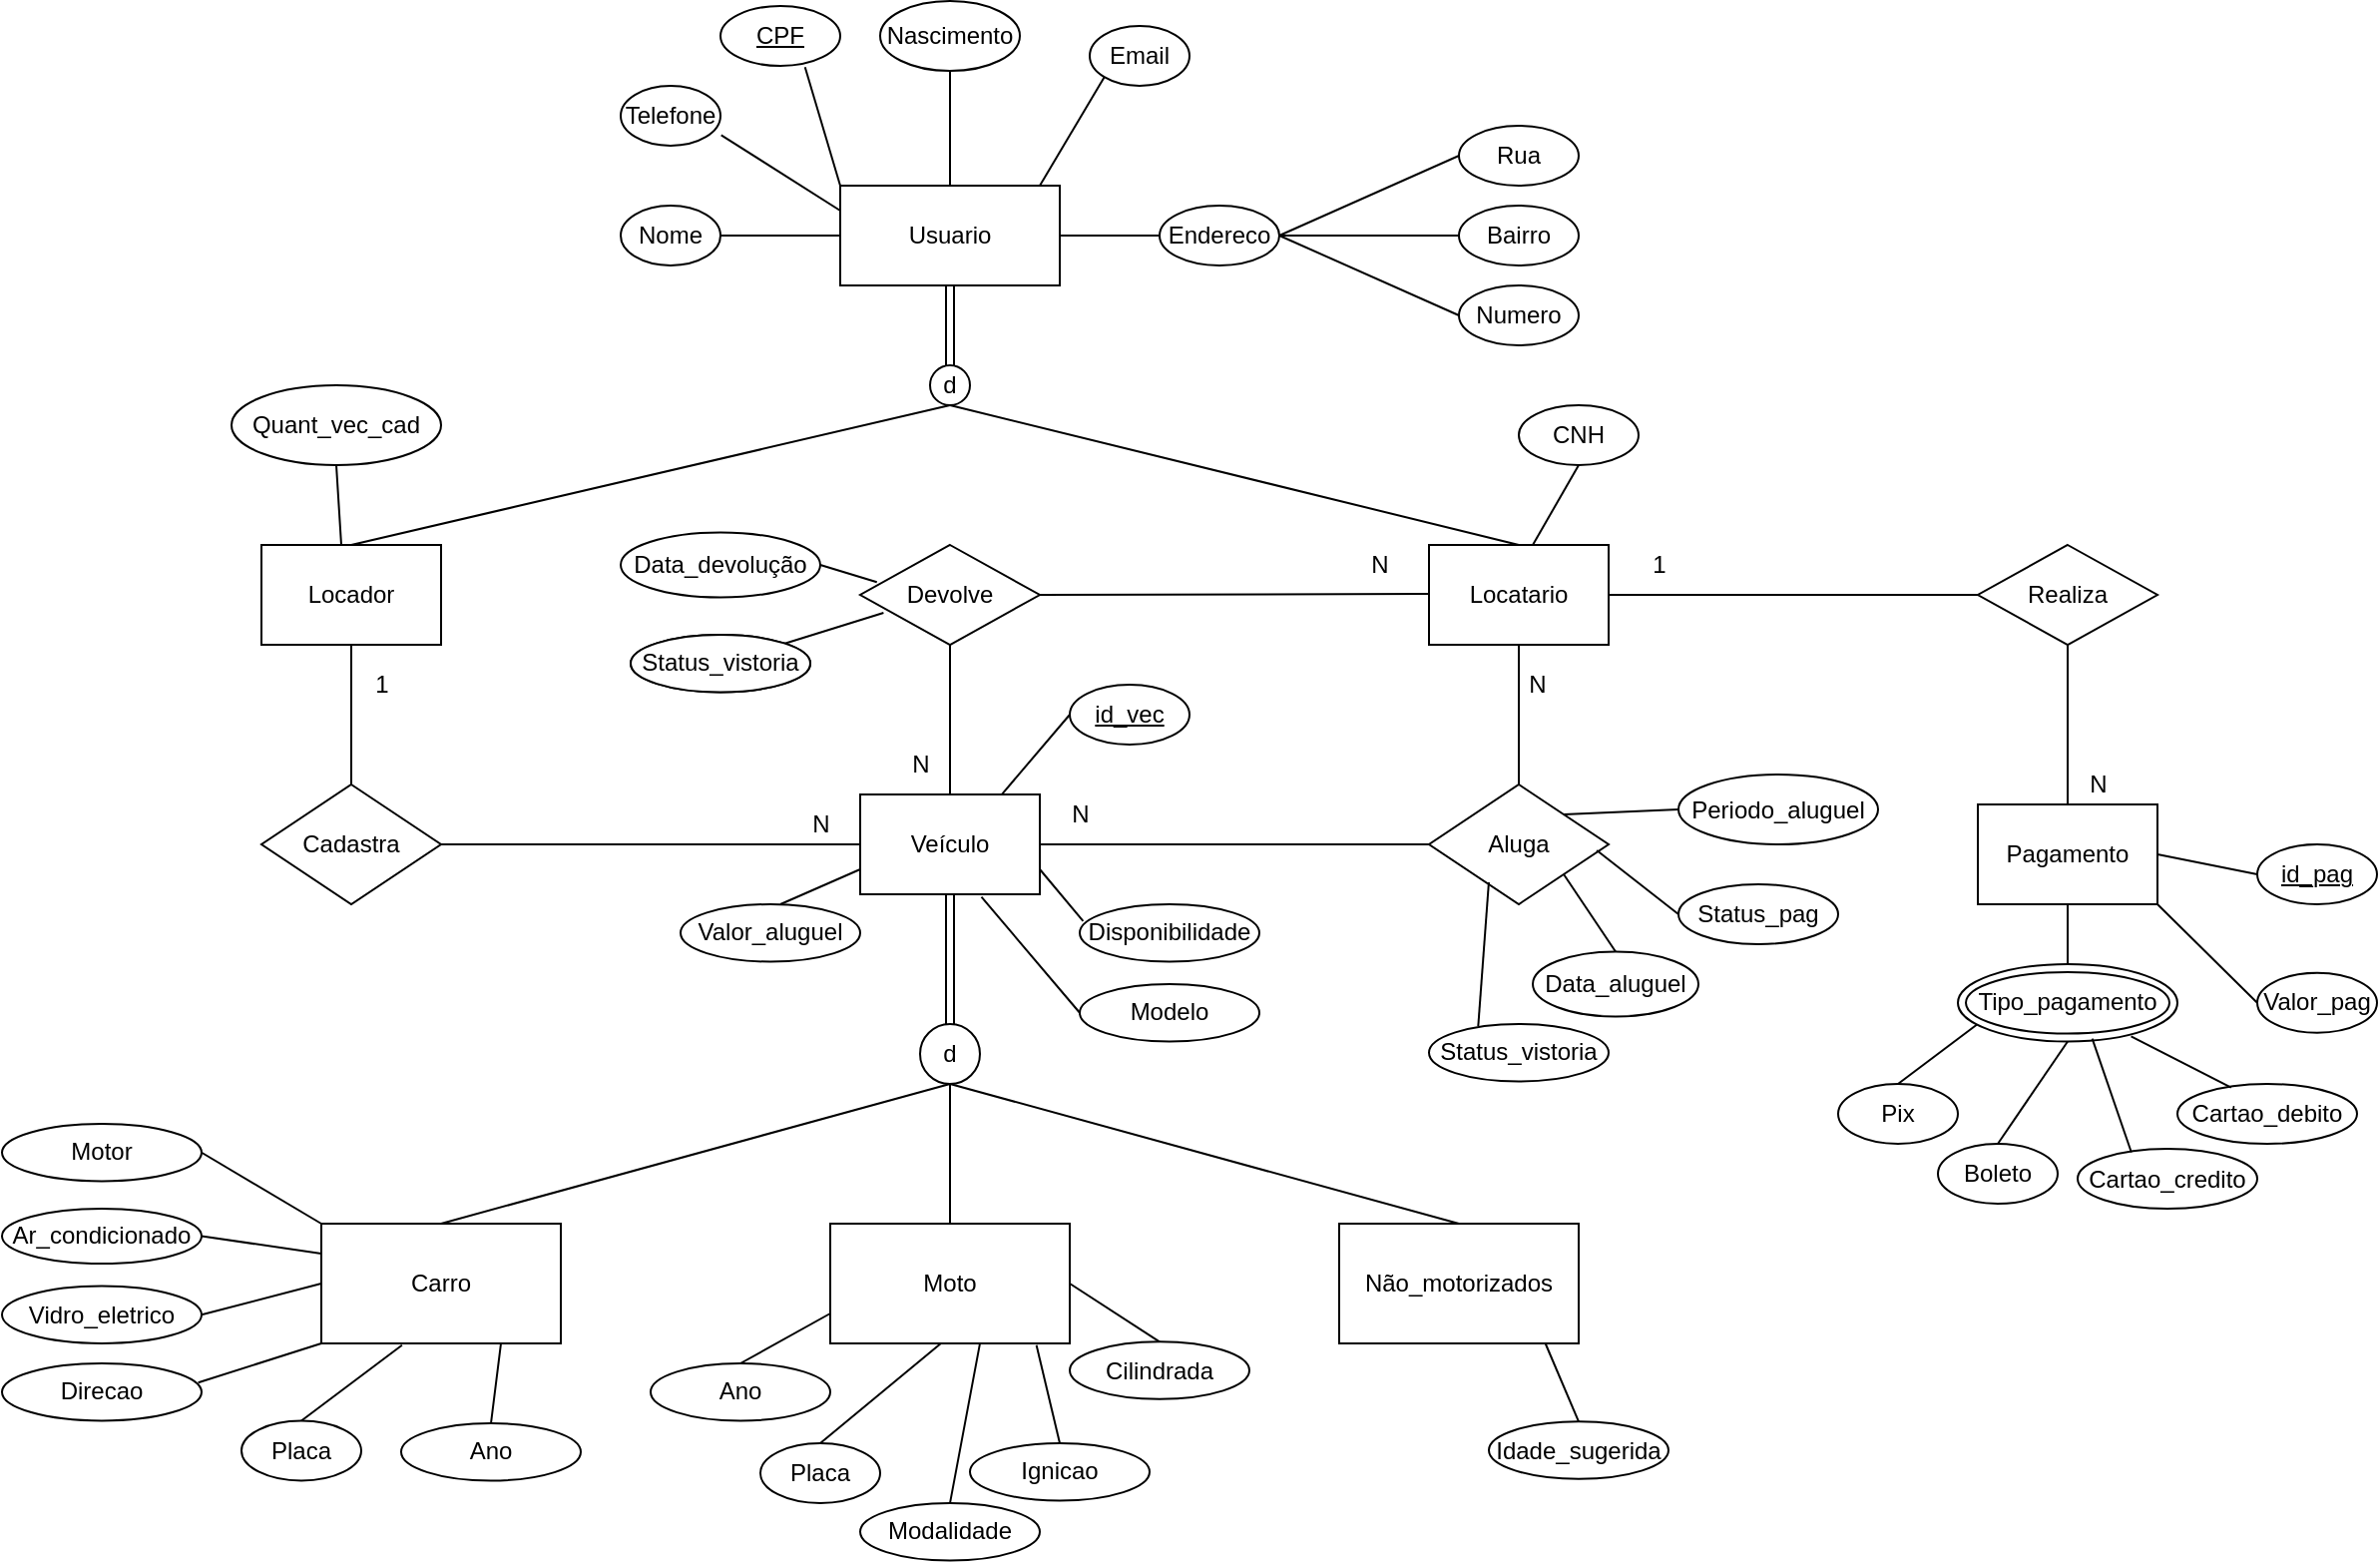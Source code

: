 <mxfile version="18.1.1" type="github">
  <diagram id="YODZdSHpGWmJinE2-0QO" name="Page-1">
    <mxGraphModel dx="1769" dy="1783" grid="1" gridSize="10" guides="1" tooltips="1" connect="1" arrows="1" fold="1" page="1" pageScale="1" pageWidth="827" pageHeight="1169" math="0" shadow="0">
      <root>
        <mxCell id="0" />
        <mxCell id="1" parent="0" />
        <mxCell id="VCrqgzYEbr3KQQ-ShSqz-1" value="Locatario" style="rounded=0;whiteSpace=wrap;html=1;" parent="1" vertex="1">
          <mxGeometry x="625" y="230" width="90" height="50" as="geometry" />
        </mxCell>
        <mxCell id="VCrqgzYEbr3KQQ-ShSqz-6" value="Locador" style="rounded=0;whiteSpace=wrap;html=1;" parent="1" vertex="1">
          <mxGeometry x="40" y="230" width="90" height="50" as="geometry" />
        </mxCell>
        <mxCell id="VCrqgzYEbr3KQQ-ShSqz-7" value="Veículo" style="rounded=0;whiteSpace=wrap;html=1;" parent="1" vertex="1">
          <mxGeometry x="340" y="355" width="90" height="50" as="geometry" />
        </mxCell>
        <mxCell id="VCrqgzYEbr3KQQ-ShSqz-18" value="Aluga" style="rhombus;whiteSpace=wrap;html=1;" parent="1" vertex="1">
          <mxGeometry x="625" y="350" width="90" height="60" as="geometry" />
        </mxCell>
        <mxCell id="VCrqgzYEbr3KQQ-ShSqz-19" value="Cadastra" style="rhombus;whiteSpace=wrap;html=1;" parent="1" vertex="1">
          <mxGeometry x="40" y="350" width="90" height="60" as="geometry" />
        </mxCell>
        <mxCell id="VCrqgzYEbr3KQQ-ShSqz-21" value="Carro" style="rounded=0;whiteSpace=wrap;html=1;" parent="1" vertex="1">
          <mxGeometry x="70" y="570" width="120" height="60" as="geometry" />
        </mxCell>
        <mxCell id="VCrqgzYEbr3KQQ-ShSqz-22" value="Moto" style="rounded=0;whiteSpace=wrap;html=1;" parent="1" vertex="1">
          <mxGeometry x="325" y="570" width="120" height="60" as="geometry" />
        </mxCell>
        <mxCell id="VCrqgzYEbr3KQQ-ShSqz-23" value="Não_motorizados" style="rounded=0;whiteSpace=wrap;html=1;" parent="1" vertex="1">
          <mxGeometry x="580" y="570" width="120" height="60" as="geometry" />
        </mxCell>
        <mxCell id="VCrqgzYEbr3KQQ-ShSqz-25" value="d" style="ellipse;whiteSpace=wrap;html=1;aspect=fixed;" parent="1" vertex="1">
          <mxGeometry x="370" y="470" width="30" height="30" as="geometry" />
        </mxCell>
        <mxCell id="VCrqgzYEbr3KQQ-ShSqz-28" value="Usuario" style="whiteSpace=wrap;html=1;" parent="1" vertex="1">
          <mxGeometry x="330" y="50" width="110" height="50" as="geometry" />
        </mxCell>
        <mxCell id="VCrqgzYEbr3KQQ-ShSqz-29" value="d" style="ellipse;whiteSpace=wrap;html=1;aspect=fixed;" parent="1" vertex="1">
          <mxGeometry x="375" y="140" width="20" height="20" as="geometry" />
        </mxCell>
        <mxCell id="VCrqgzYEbr3KQQ-ShSqz-32" value="" style="endArrow=none;html=1;rounded=0;exitX=0.5;exitY=1;exitDx=0;exitDy=0;entryX=0.5;entryY=0;entryDx=0;entryDy=0;shape=link;" parent="1" source="VCrqgzYEbr3KQQ-ShSqz-28" target="VCrqgzYEbr3KQQ-ShSqz-29" edge="1">
          <mxGeometry width="50" height="50" relative="1" as="geometry">
            <mxPoint x="580" y="180" as="sourcePoint" />
            <mxPoint x="385" y="110" as="targetPoint" />
          </mxGeometry>
        </mxCell>
        <mxCell id="VCrqgzYEbr3KQQ-ShSqz-33" value="" style="endArrow=none;html=1;rounded=0;entryX=0.5;entryY=0;entryDx=0;entryDy=0;exitX=0.5;exitY=1;exitDx=0;exitDy=0;" parent="1" source="VCrqgzYEbr3KQQ-ShSqz-29" target="VCrqgzYEbr3KQQ-ShSqz-1" edge="1">
          <mxGeometry width="50" height="50" relative="1" as="geometry">
            <mxPoint x="350" y="190" as="sourcePoint" />
            <mxPoint x="355" y="170" as="targetPoint" />
          </mxGeometry>
        </mxCell>
        <mxCell id="VCrqgzYEbr3KQQ-ShSqz-34" value="" style="endArrow=none;html=1;rounded=0;exitX=0.5;exitY=0;exitDx=0;exitDy=0;entryX=0.5;entryY=1;entryDx=0;entryDy=0;" parent="1" source="VCrqgzYEbr3KQQ-ShSqz-6" target="VCrqgzYEbr3KQQ-ShSqz-29" edge="1">
          <mxGeometry width="50" height="50" relative="1" as="geometry">
            <mxPoint x="218.75" y="140" as="sourcePoint" />
            <mxPoint x="218.75" y="180" as="targetPoint" />
          </mxGeometry>
        </mxCell>
        <mxCell id="VCrqgzYEbr3KQQ-ShSqz-35" value="" style="endArrow=none;html=1;rounded=0;exitX=0.5;exitY=1;exitDx=0;exitDy=0;entryX=0.5;entryY=0;entryDx=0;entryDy=0;" parent="1" source="VCrqgzYEbr3KQQ-ShSqz-6" target="VCrqgzYEbr3KQQ-ShSqz-19" edge="1">
          <mxGeometry width="50" height="50" relative="1" as="geometry">
            <mxPoint x="95" y="240" as="sourcePoint" />
            <mxPoint x="225" y="190" as="targetPoint" />
          </mxGeometry>
        </mxCell>
        <mxCell id="VCrqgzYEbr3KQQ-ShSqz-36" value="" style="endArrow=none;html=1;rounded=0;entryX=0.5;entryY=0;entryDx=0;entryDy=0;exitX=0.5;exitY=1;exitDx=0;exitDy=0;" parent="1" source="VCrqgzYEbr3KQQ-ShSqz-1" target="VCrqgzYEbr3KQQ-ShSqz-18" edge="1">
          <mxGeometry width="50" height="50" relative="1" as="geometry">
            <mxPoint x="194" y="190" as="sourcePoint" />
            <mxPoint x="344" y="240" as="targetPoint" />
          </mxGeometry>
        </mxCell>
        <mxCell id="VCrqgzYEbr3KQQ-ShSqz-38" value="" style="endArrow=none;html=1;rounded=0;exitX=1;exitY=0.5;exitDx=0;exitDy=0;entryX=0;entryY=0.5;entryDx=0;entryDy=0;" parent="1" source="VCrqgzYEbr3KQQ-ShSqz-19" target="VCrqgzYEbr3KQQ-ShSqz-7" edge="1">
          <mxGeometry width="50" height="50" relative="1" as="geometry">
            <mxPoint x="95" y="290" as="sourcePoint" />
            <mxPoint x="200" y="380" as="targetPoint" />
          </mxGeometry>
        </mxCell>
        <mxCell id="VCrqgzYEbr3KQQ-ShSqz-39" value="" style="endArrow=none;html=1;rounded=0;exitX=1;exitY=0.5;exitDx=0;exitDy=0;entryX=0;entryY=0.5;entryDx=0;entryDy=0;" parent="1" source="VCrqgzYEbr3KQQ-ShSqz-7" target="VCrqgzYEbr3KQQ-ShSqz-18" edge="1">
          <mxGeometry width="50" height="50" relative="1" as="geometry">
            <mxPoint x="140" y="390" as="sourcePoint" />
            <mxPoint x="223.75" y="390" as="targetPoint" />
          </mxGeometry>
        </mxCell>
        <mxCell id="VCrqgzYEbr3KQQ-ShSqz-40" value="" style="endArrow=none;html=1;rounded=0;entryX=0.5;entryY=1;entryDx=0;entryDy=0;exitX=0.5;exitY=0;exitDx=0;exitDy=0;shape=link;" parent="1" source="VCrqgzYEbr3KQQ-ShSqz-25" target="VCrqgzYEbr3KQQ-ShSqz-7" edge="1">
          <mxGeometry width="50" height="50" relative="1" as="geometry">
            <mxPoint x="546.25" y="470" as="sourcePoint" />
            <mxPoint x="596.25" y="420" as="targetPoint" />
          </mxGeometry>
        </mxCell>
        <mxCell id="VCrqgzYEbr3KQQ-ShSqz-41" value="" style="endArrow=none;html=1;rounded=0;entryX=0.5;entryY=1;entryDx=0;entryDy=0;exitX=0.5;exitY=0;exitDx=0;exitDy=0;" parent="1" source="VCrqgzYEbr3KQQ-ShSqz-23" target="VCrqgzYEbr3KQQ-ShSqz-25" edge="1">
          <mxGeometry width="50" height="50" relative="1" as="geometry">
            <mxPoint x="628.25" y="565" as="sourcePoint" />
            <mxPoint x="628.25" y="500" as="targetPoint" />
          </mxGeometry>
        </mxCell>
        <mxCell id="VCrqgzYEbr3KQQ-ShSqz-42" value="" style="endArrow=none;html=1;rounded=0;exitX=0.5;exitY=0;exitDx=0;exitDy=0;entryX=0.5;entryY=1;entryDx=0;entryDy=0;" parent="1" source="VCrqgzYEbr3KQQ-ShSqz-22" target="VCrqgzYEbr3KQQ-ShSqz-25" edge="1">
          <mxGeometry width="50" height="50" relative="1" as="geometry">
            <mxPoint x="385" y="560" as="sourcePoint" />
            <mxPoint x="385.25" y="510" as="targetPoint" />
          </mxGeometry>
        </mxCell>
        <mxCell id="VCrqgzYEbr3KQQ-ShSqz-43" value="" style="endArrow=none;html=1;rounded=0;entryX=0.5;entryY=1;entryDx=0;entryDy=0;exitX=0.5;exitY=0;exitDx=0;exitDy=0;" parent="1" source="VCrqgzYEbr3KQQ-ShSqz-21" target="VCrqgzYEbr3KQQ-ShSqz-25" edge="1">
          <mxGeometry width="50" height="50" relative="1" as="geometry">
            <mxPoint x="190" y="535" as="sourcePoint" />
            <mxPoint x="190" y="470" as="targetPoint" />
          </mxGeometry>
        </mxCell>
        <mxCell id="VCrqgzYEbr3KQQ-ShSqz-45" value="" style="endArrow=none;html=1;rounded=0;entryX=0;entryY=0.5;entryDx=0;entryDy=0;exitX=1;exitY=0.5;exitDx=0;exitDy=0;" parent="1" source="VCrqgzYEbr3KQQ-ShSqz-47" edge="1">
          <mxGeometry width="50" height="50" relative="1" as="geometry">
            <mxPoint x="460" y="255" as="sourcePoint" />
            <mxPoint x="625" y="254.5" as="targetPoint" />
          </mxGeometry>
        </mxCell>
        <mxCell id="VCrqgzYEbr3KQQ-ShSqz-47" value="Devolve" style="rhombus;whiteSpace=wrap;html=1;" parent="1" vertex="1">
          <mxGeometry x="340" y="230" width="90" height="50" as="geometry" />
        </mxCell>
        <mxCell id="VCrqgzYEbr3KQQ-ShSqz-48" value="" style="endArrow=none;html=1;rounded=0;entryX=0.5;entryY=0;entryDx=0;entryDy=0;exitX=0.5;exitY=1;exitDx=0;exitDy=0;" parent="1" source="VCrqgzYEbr3KQQ-ShSqz-47" target="VCrqgzYEbr3KQQ-ShSqz-7" edge="1">
          <mxGeometry width="50" height="50" relative="1" as="geometry">
            <mxPoint x="440" y="265" as="sourcePoint" />
            <mxPoint x="635" y="264.5" as="targetPoint" />
          </mxGeometry>
        </mxCell>
        <mxCell id="VCrqgzYEbr3KQQ-ShSqz-50" value="Realiza" style="rhombus;whiteSpace=wrap;html=1;" parent="1" vertex="1">
          <mxGeometry x="900" y="230" width="90" height="50" as="geometry" />
        </mxCell>
        <mxCell id="VCrqgzYEbr3KQQ-ShSqz-51" value="Pagamento" style="rounded=0;whiteSpace=wrap;html=1;" parent="1" vertex="1">
          <mxGeometry x="900" y="360" width="90" height="50" as="geometry" />
        </mxCell>
        <mxCell id="VCrqgzYEbr3KQQ-ShSqz-52" value="" style="endArrow=none;html=1;rounded=0;entryX=0;entryY=0.5;entryDx=0;entryDy=0;exitX=1;exitY=0.5;exitDx=0;exitDy=0;" parent="1" source="VCrqgzYEbr3KQQ-ShSqz-1" target="VCrqgzYEbr3KQQ-ShSqz-50" edge="1">
          <mxGeometry width="50" height="50" relative="1" as="geometry">
            <mxPoint x="440" y="265" as="sourcePoint" />
            <mxPoint x="635" y="264.5" as="targetPoint" />
          </mxGeometry>
        </mxCell>
        <mxCell id="VCrqgzYEbr3KQQ-ShSqz-53" value="" style="endArrow=none;html=1;rounded=0;entryX=0.5;entryY=1;entryDx=0;entryDy=0;exitX=0.5;exitY=0;exitDx=0;exitDy=0;" parent="1" source="VCrqgzYEbr3KQQ-ShSqz-51" target="VCrqgzYEbr3KQQ-ShSqz-50" edge="1">
          <mxGeometry width="50" height="50" relative="1" as="geometry">
            <mxPoint x="725" y="265" as="sourcePoint" />
            <mxPoint x="910" y="265" as="targetPoint" />
          </mxGeometry>
        </mxCell>
        <mxCell id="VCrqgzYEbr3KQQ-ShSqz-54" value="N" style="text;html=1;align=center;verticalAlign=middle;resizable=0;points=[];autosize=1;strokeColor=none;fillColor=none;" parent="1" vertex="1">
          <mxGeometry x="310" y="360" width="20" height="20" as="geometry" />
        </mxCell>
        <mxCell id="VCrqgzYEbr3KQQ-ShSqz-55" value="1" style="text;html=1;align=center;verticalAlign=middle;resizable=0;points=[];autosize=1;strokeColor=none;fillColor=none;" parent="1" vertex="1">
          <mxGeometry x="90" y="290" width="20" height="20" as="geometry" />
        </mxCell>
        <mxCell id="VCrqgzYEbr3KQQ-ShSqz-56" value="N" style="text;html=1;align=center;verticalAlign=middle;resizable=0;points=[];autosize=1;strokeColor=none;fillColor=none;" parent="1" vertex="1">
          <mxGeometry x="440" y="355" width="20" height="20" as="geometry" />
        </mxCell>
        <mxCell id="VCrqgzYEbr3KQQ-ShSqz-57" value="N" style="text;html=1;align=center;verticalAlign=middle;resizable=0;points=[];autosize=1;strokeColor=none;fillColor=none;" parent="1" vertex="1">
          <mxGeometry x="668.75" y="290" width="20" height="20" as="geometry" />
        </mxCell>
        <mxCell id="VCrqgzYEbr3KQQ-ShSqz-58" value="N" style="text;html=1;align=center;verticalAlign=middle;resizable=0;points=[];autosize=1;strokeColor=none;fillColor=none;" parent="1" vertex="1">
          <mxGeometry x="590" y="230" width="20" height="20" as="geometry" />
        </mxCell>
        <mxCell id="VCrqgzYEbr3KQQ-ShSqz-59" value="N" style="text;html=1;align=center;verticalAlign=middle;resizable=0;points=[];autosize=1;strokeColor=none;fillColor=none;" parent="1" vertex="1">
          <mxGeometry x="360" y="330" width="20" height="20" as="geometry" />
        </mxCell>
        <mxCell id="VCrqgzYEbr3KQQ-ShSqz-61" value="N" style="text;html=1;align=center;verticalAlign=middle;resizable=0;points=[];autosize=1;strokeColor=none;fillColor=none;" parent="1" vertex="1">
          <mxGeometry x="950" y="340" width="20" height="20" as="geometry" />
        </mxCell>
        <mxCell id="VCrqgzYEbr3KQQ-ShSqz-62" value="1" style="text;html=1;align=center;verticalAlign=middle;resizable=0;points=[];autosize=1;strokeColor=none;fillColor=none;" parent="1" vertex="1">
          <mxGeometry x="730" y="230" width="20" height="20" as="geometry" />
        </mxCell>
        <mxCell id="VCrqgzYEbr3KQQ-ShSqz-63" value="Nome" style="ellipse;whiteSpace=wrap;html=1;" parent="1" vertex="1">
          <mxGeometry x="220" y="60" width="50" height="30" as="geometry" />
        </mxCell>
        <mxCell id="VCrqgzYEbr3KQQ-ShSqz-64" value="Numero" style="ellipse;whiteSpace=wrap;html=1;" parent="1" vertex="1">
          <mxGeometry x="640" y="100" width="60" height="30" as="geometry" />
        </mxCell>
        <mxCell id="VCrqgzYEbr3KQQ-ShSqz-65" value="Rua" style="ellipse;whiteSpace=wrap;html=1;" parent="1" vertex="1">
          <mxGeometry x="640" y="20" width="60" height="30" as="geometry" />
        </mxCell>
        <mxCell id="VCrqgzYEbr3KQQ-ShSqz-67" value="Bairro" style="ellipse;whiteSpace=wrap;html=1;" parent="1" vertex="1">
          <mxGeometry x="640" y="60" width="60" height="30" as="geometry" />
        </mxCell>
        <mxCell id="VCrqgzYEbr3KQQ-ShSqz-68" value="" style="endArrow=none;html=1;rounded=0;exitX=1;exitY=0.5;exitDx=0;exitDy=0;entryX=0;entryY=0.5;entryDx=0;entryDy=0;" parent="1" source="VCrqgzYEbr3KQQ-ShSqz-63" target="VCrqgzYEbr3KQQ-ShSqz-28" edge="1">
          <mxGeometry width="50" height="50" relative="1" as="geometry">
            <mxPoint x="300" y="80" as="sourcePoint" />
            <mxPoint x="350" y="30" as="targetPoint" />
          </mxGeometry>
        </mxCell>
        <mxCell id="VCrqgzYEbr3KQQ-ShSqz-70" value="" style="endArrow=none;html=1;rounded=0;exitX=0;exitY=0.5;exitDx=0;exitDy=0;entryX=1;entryY=0.5;entryDx=0;entryDy=0;" parent="1" source="VCrqgzYEbr3KQQ-ShSqz-71" target="VCrqgzYEbr3KQQ-ShSqz-28" edge="1">
          <mxGeometry width="50" height="50" relative="1" as="geometry">
            <mxPoint x="470" y="75" as="sourcePoint" />
            <mxPoint x="440" y="80" as="targetPoint" />
          </mxGeometry>
        </mxCell>
        <mxCell id="VCrqgzYEbr3KQQ-ShSqz-71" value="Endereco" style="ellipse;whiteSpace=wrap;html=1;" parent="1" vertex="1">
          <mxGeometry x="490" y="60" width="60" height="30" as="geometry" />
        </mxCell>
        <mxCell id="VCrqgzYEbr3KQQ-ShSqz-73" value="" style="endArrow=none;html=1;rounded=0;exitX=0;exitY=0.5;exitDx=0;exitDy=0;entryX=1;entryY=0.5;entryDx=0;entryDy=0;" parent="1" source="VCrqgzYEbr3KQQ-ShSqz-64" target="VCrqgzYEbr3KQQ-ShSqz-71" edge="1">
          <mxGeometry width="50" height="50" relative="1" as="geometry">
            <mxPoint x="500" y="85" as="sourcePoint" />
            <mxPoint x="450" y="85" as="targetPoint" />
          </mxGeometry>
        </mxCell>
        <mxCell id="VCrqgzYEbr3KQQ-ShSqz-74" value="" style="endArrow=none;html=1;rounded=0;exitX=1;exitY=0.5;exitDx=0;exitDy=0;entryX=0;entryY=0.5;entryDx=0;entryDy=0;" parent="1" source="VCrqgzYEbr3KQQ-ShSqz-71" target="VCrqgzYEbr3KQQ-ShSqz-67" edge="1">
          <mxGeometry width="50" height="50" relative="1" as="geometry">
            <mxPoint x="510" y="95" as="sourcePoint" />
            <mxPoint x="460" y="95" as="targetPoint" />
          </mxGeometry>
        </mxCell>
        <mxCell id="VCrqgzYEbr3KQQ-ShSqz-75" value="" style="endArrow=none;html=1;rounded=0;exitX=1;exitY=0.5;exitDx=0;exitDy=0;entryX=0;entryY=0.5;entryDx=0;entryDy=0;" parent="1" source="VCrqgzYEbr3KQQ-ShSqz-71" target="VCrqgzYEbr3KQQ-ShSqz-65" edge="1">
          <mxGeometry width="50" height="50" relative="1" as="geometry">
            <mxPoint x="520" y="105" as="sourcePoint" />
            <mxPoint x="470" y="105" as="targetPoint" />
          </mxGeometry>
        </mxCell>
        <mxCell id="VCrqgzYEbr3KQQ-ShSqz-76" value="CPF" style="ellipse;whiteSpace=wrap;html=1;align=center;fontStyle=4;" parent="1" vertex="1">
          <mxGeometry x="270" y="-40" width="60" height="30" as="geometry" />
        </mxCell>
        <mxCell id="VCrqgzYEbr3KQQ-ShSqz-77" value="" style="endArrow=none;html=1;rounded=0;exitX=0.706;exitY=1.022;exitDx=0;exitDy=0;entryX=0;entryY=0;entryDx=0;entryDy=0;exitPerimeter=0;" parent="1" source="VCrqgzYEbr3KQQ-ShSqz-76" target="VCrqgzYEbr3KQQ-ShSqz-28" edge="1">
          <mxGeometry width="50" height="50" relative="1" as="geometry">
            <mxPoint x="280" y="85" as="sourcePoint" />
            <mxPoint x="340" y="85" as="targetPoint" />
          </mxGeometry>
        </mxCell>
        <mxCell id="v5OyXtRUodhY2XJXaBOK-1" value="Nascimento" style="ellipse;whiteSpace=wrap;html=1;" parent="1" vertex="1">
          <mxGeometry x="350" y="-42.5" width="70" height="35" as="geometry" />
        </mxCell>
        <mxCell id="v5OyXtRUodhY2XJXaBOK-4" value="" style="endArrow=none;html=1;rounded=0;entryX=0;entryY=1;entryDx=0;entryDy=0;" parent="1" target="v5OyXtRUodhY2XJXaBOK-6" edge="1">
          <mxGeometry width="50" height="50" relative="1" as="geometry">
            <mxPoint x="430" y="50" as="sourcePoint" />
            <mxPoint x="480" as="targetPoint" />
          </mxGeometry>
        </mxCell>
        <mxCell id="v5OyXtRUodhY2XJXaBOK-5" value="" style="endArrow=none;html=1;rounded=0;exitX=0.5;exitY=0;exitDx=0;exitDy=0;entryX=0.5;entryY=1;entryDx=0;entryDy=0;" parent="1" source="VCrqgzYEbr3KQQ-ShSqz-28" target="v5OyXtRUodhY2XJXaBOK-1" edge="1">
          <mxGeometry width="50" height="50" relative="1" as="geometry">
            <mxPoint x="340" y="60" as="sourcePoint" />
            <mxPoint x="390" y="10" as="targetPoint" />
          </mxGeometry>
        </mxCell>
        <mxCell id="v5OyXtRUodhY2XJXaBOK-6" value="Email" style="ellipse;whiteSpace=wrap;html=1;" parent="1" vertex="1">
          <mxGeometry x="455" y="-30" width="50" height="30" as="geometry" />
        </mxCell>
        <mxCell id="v5OyXtRUodhY2XJXaBOK-7" value="Telefone" style="ellipse;whiteSpace=wrap;html=1;" parent="1" vertex="1">
          <mxGeometry x="220" width="50" height="30" as="geometry" />
        </mxCell>
        <mxCell id="v5OyXtRUodhY2XJXaBOK-9" value="" style="endArrow=none;html=1;rounded=0;entryX=0;entryY=0.25;entryDx=0;entryDy=0;exitX=1.007;exitY=0.822;exitDx=0;exitDy=0;exitPerimeter=0;" parent="1" source="v5OyXtRUodhY2XJXaBOK-7" target="VCrqgzYEbr3KQQ-ShSqz-28" edge="1">
          <mxGeometry width="50" height="50" relative="1" as="geometry">
            <mxPoint x="250" y="70" as="sourcePoint" />
            <mxPoint x="300" y="20" as="targetPoint" />
          </mxGeometry>
        </mxCell>
        <mxCell id="v5OyXtRUodhY2XJXaBOK-10" value="Quant_vec_cad" style="ellipse;whiteSpace=wrap;html=1;" parent="1" vertex="1">
          <mxGeometry x="25" y="150" width="105" height="40" as="geometry" />
        </mxCell>
        <mxCell id="v5OyXtRUodhY2XJXaBOK-12" value="" style="endArrow=none;html=1;rounded=0;entryX=0.5;entryY=1;entryDx=0;entryDy=0;" parent="1" target="v5OyXtRUodhY2XJXaBOK-10" edge="1">
          <mxGeometry width="50" height="50" relative="1" as="geometry">
            <mxPoint x="80" y="230" as="sourcePoint" />
            <mxPoint x="130" y="180" as="targetPoint" />
          </mxGeometry>
        </mxCell>
        <mxCell id="v5OyXtRUodhY2XJXaBOK-14" value="CNH" style="ellipse;whiteSpace=wrap;html=1;" parent="1" vertex="1">
          <mxGeometry x="670" y="160" width="60" height="30" as="geometry" />
        </mxCell>
        <mxCell id="v5OyXtRUodhY2XJXaBOK-15" value="" style="endArrow=none;html=1;rounded=0;exitX=1;exitY=0.5;exitDx=0;exitDy=0;entryX=0.5;entryY=1;entryDx=0;entryDy=0;" parent="1" target="v5OyXtRUodhY2XJXaBOK-14" edge="1">
          <mxGeometry width="50" height="50" relative="1" as="geometry">
            <mxPoint x="677" y="230" as="sourcePoint" />
            <mxPoint x="597" y="260" as="targetPoint" />
          </mxGeometry>
        </mxCell>
        <mxCell id="v5OyXtRUodhY2XJXaBOK-18" value="Data_devolução" style="ellipse;whiteSpace=wrap;html=1;" parent="1" vertex="1">
          <mxGeometry x="220" y="223.75" width="100" height="32.5" as="geometry" />
        </mxCell>
        <mxCell id="v5OyXtRUodhY2XJXaBOK-19" value="" style="endArrow=none;html=1;rounded=0;entryX=0.093;entryY=0.373;entryDx=0;entryDy=0;entryPerimeter=0;exitX=1;exitY=0.5;exitDx=0;exitDy=0;" parent="1" source="v5OyXtRUodhY2XJXaBOK-18" target="VCrqgzYEbr3KQQ-ShSqz-47" edge="1">
          <mxGeometry width="50" height="50" relative="1" as="geometry">
            <mxPoint x="270" y="320" as="sourcePoint" />
            <mxPoint x="320" y="270" as="targetPoint" />
          </mxGeometry>
        </mxCell>
        <mxCell id="v5OyXtRUodhY2XJXaBOK-22" value="Status_vistoria" style="ellipse;whiteSpace=wrap;html=1;" parent="1" vertex="1">
          <mxGeometry x="225" y="275" width="90" height="28.75" as="geometry" />
        </mxCell>
        <mxCell id="v5OyXtRUodhY2XJXaBOK-23" value="" style="endArrow=none;html=1;rounded=0;exitX=0.13;exitY=0.68;exitDx=0;exitDy=0;entryX=1;entryY=0;entryDx=0;entryDy=0;exitPerimeter=0;" parent="1" source="VCrqgzYEbr3KQQ-ShSqz-47" target="v5OyXtRUodhY2XJXaBOK-22" edge="1">
          <mxGeometry width="50" height="50" relative="1" as="geometry">
            <mxPoint x="360" y="256.25" as="sourcePoint" />
            <mxPoint x="280" y="286.25" as="targetPoint" />
          </mxGeometry>
        </mxCell>
        <mxCell id="v5OyXtRUodhY2XJXaBOK-24" value="Data_aluguel" style="ellipse;whiteSpace=wrap;html=1;" parent="1" vertex="1">
          <mxGeometry x="677" y="433.75" width="83" height="32.5" as="geometry" />
        </mxCell>
        <mxCell id="v5OyXtRUodhY2XJXaBOK-26" value="Status_pag" style="ellipse;whiteSpace=wrap;html=1;" parent="1" vertex="1">
          <mxGeometry x="750" y="400" width="80" height="30" as="geometry" />
        </mxCell>
        <mxCell id="v5OyXtRUodhY2XJXaBOK-28" value="Status_vistoria" style="ellipse;whiteSpace=wrap;html=1;" parent="1" vertex="1">
          <mxGeometry x="625" y="470" width="90" height="28.75" as="geometry" />
        </mxCell>
        <mxCell id="v5OyXtRUodhY2XJXaBOK-29" value="" style="endArrow=none;html=1;rounded=0;exitX=1;exitY=1;exitDx=0;exitDy=0;entryX=0.5;entryY=0;entryDx=0;entryDy=0;" parent="1" source="VCrqgzYEbr3KQQ-ShSqz-18" target="v5OyXtRUodhY2XJXaBOK-24" edge="1">
          <mxGeometry width="50" height="50" relative="1" as="geometry">
            <mxPoint x="808.7" y="474.0" as="sourcePoint" />
            <mxPoint x="720" y="430" as="targetPoint" />
          </mxGeometry>
        </mxCell>
        <mxCell id="v5OyXtRUodhY2XJXaBOK-30" value="" style="endArrow=none;html=1;rounded=0;exitX=0.934;exitY=0.55;exitDx=0;exitDy=0;entryX=0;entryY=0.5;entryDx=0;entryDy=0;exitPerimeter=0;" parent="1" source="VCrqgzYEbr3KQQ-ShSqz-18" target="v5OyXtRUodhY2XJXaBOK-26" edge="1">
          <mxGeometry width="50" height="50" relative="1" as="geometry">
            <mxPoint x="709.75" y="380" as="sourcePoint" />
            <mxPoint x="744.25" y="418.75" as="targetPoint" />
          </mxGeometry>
        </mxCell>
        <mxCell id="v5OyXtRUodhY2XJXaBOK-31" value="" style="endArrow=none;html=1;rounded=0;exitX=0.333;exitY=0.817;exitDx=0;exitDy=0;entryX=0.274;entryY=0.035;entryDx=0;entryDy=0;entryPerimeter=0;exitPerimeter=0;" parent="1" source="VCrqgzYEbr3KQQ-ShSqz-18" target="v5OyXtRUodhY2XJXaBOK-28" edge="1">
          <mxGeometry width="50" height="50" relative="1" as="geometry">
            <mxPoint x="654.25" y="400" as="sourcePoint" />
            <mxPoint x="688.75" y="438.75" as="targetPoint" />
          </mxGeometry>
        </mxCell>
        <mxCell id="v5OyXtRUodhY2XJXaBOK-32" value="Periodo_aluguel" style="ellipse;whiteSpace=wrap;html=1;" parent="1" vertex="1">
          <mxGeometry x="750" y="345" width="100" height="35" as="geometry" />
        </mxCell>
        <mxCell id="v5OyXtRUodhY2XJXaBOK-33" value="" style="endArrow=none;html=1;rounded=0;exitX=1;exitY=0;exitDx=0;exitDy=0;entryX=0;entryY=0.5;entryDx=0;entryDy=0;" parent="1" source="VCrqgzYEbr3KQQ-ShSqz-18" target="v5OyXtRUodhY2XJXaBOK-32" edge="1">
          <mxGeometry width="50" height="50" relative="1" as="geometry">
            <mxPoint x="702.06" y="328.0" as="sourcePoint" />
            <mxPoint x="740.0" y="360" as="targetPoint" />
          </mxGeometry>
        </mxCell>
        <mxCell id="v5OyXtRUodhY2XJXaBOK-36" value="Tipo_pagamento" style="ellipse;shape=doubleEllipse;whiteSpace=wrap;html=1;" parent="1" vertex="1">
          <mxGeometry x="890" y="440" width="110" height="38.75" as="geometry" />
        </mxCell>
        <mxCell id="v5OyXtRUodhY2XJXaBOK-37" value="" style="endArrow=none;html=1;rounded=0;entryX=0.5;entryY=1;entryDx=0;entryDy=0;exitX=0.5;exitY=0;exitDx=0;exitDy=0;" parent="1" source="v5OyXtRUodhY2XJXaBOK-36" target="VCrqgzYEbr3KQQ-ShSqz-51" edge="1">
          <mxGeometry width="50" height="50" relative="1" as="geometry">
            <mxPoint x="860" y="500" as="sourcePoint" />
            <mxPoint x="910" y="450" as="targetPoint" />
          </mxGeometry>
        </mxCell>
        <mxCell id="v5OyXtRUodhY2XJXaBOK-38" value="Pix" style="ellipse;whiteSpace=wrap;html=1;" parent="1" vertex="1">
          <mxGeometry x="830" y="500" width="60" height="30" as="geometry" />
        </mxCell>
        <mxCell id="v5OyXtRUodhY2XJXaBOK-39" value="Boleto" style="ellipse;whiteSpace=wrap;html=1;" parent="1" vertex="1">
          <mxGeometry x="880" y="530" width="60" height="30" as="geometry" />
        </mxCell>
        <mxCell id="v5OyXtRUodhY2XJXaBOK-40" value="Cartao_debito" style="ellipse;whiteSpace=wrap;html=1;" parent="1" vertex="1">
          <mxGeometry x="1000" y="500" width="90" height="30" as="geometry" />
        </mxCell>
        <mxCell id="v5OyXtRUodhY2XJXaBOK-41" value="" style="endArrow=none;html=1;rounded=0;entryX=0.087;entryY=0.78;entryDx=0;entryDy=0;entryPerimeter=0;exitX=0.5;exitY=0;exitDx=0;exitDy=0;" parent="1" source="v5OyXtRUodhY2XJXaBOK-38" target="v5OyXtRUodhY2XJXaBOK-36" edge="1">
          <mxGeometry width="50" height="50" relative="1" as="geometry">
            <mxPoint x="860" y="570" as="sourcePoint" />
            <mxPoint x="910" y="520" as="targetPoint" />
          </mxGeometry>
        </mxCell>
        <mxCell id="v5OyXtRUodhY2XJXaBOK-42" value="" style="endArrow=none;html=1;rounded=0;entryX=0.5;entryY=1;entryDx=0;entryDy=0;exitX=0.5;exitY=0;exitDx=0;exitDy=0;" parent="1" source="v5OyXtRUodhY2XJXaBOK-39" target="v5OyXtRUodhY2XJXaBOK-36" edge="1">
          <mxGeometry width="50" height="50" relative="1" as="geometry">
            <mxPoint x="860" y="570" as="sourcePoint" />
            <mxPoint x="910" y="520" as="targetPoint" />
          </mxGeometry>
        </mxCell>
        <mxCell id="v5OyXtRUodhY2XJXaBOK-49" value="" style="endArrow=none;html=1;rounded=0;entryX=0.789;entryY=0.933;entryDx=0;entryDy=0;entryPerimeter=0;exitX=0.299;exitY=0.059;exitDx=0;exitDy=0;exitPerimeter=0;" parent="1" source="v5OyXtRUodhY2XJXaBOK-40" target="v5OyXtRUodhY2XJXaBOK-36" edge="1">
          <mxGeometry width="50" height="50" relative="1" as="geometry">
            <mxPoint x="1000" y="530" as="sourcePoint" />
            <mxPoint x="1050" y="480" as="targetPoint" />
          </mxGeometry>
        </mxCell>
        <mxCell id="v5OyXtRUodhY2XJXaBOK-50" value="Valor_pag" style="ellipse;whiteSpace=wrap;html=1;" parent="1" vertex="1">
          <mxGeometry x="1040" y="444.38" width="60" height="30" as="geometry" />
        </mxCell>
        <mxCell id="v5OyXtRUodhY2XJXaBOK-51" value="&lt;u&gt;id_pag&lt;/u&gt;" style="ellipse;whiteSpace=wrap;html=1;" parent="1" vertex="1">
          <mxGeometry x="1040" y="380" width="60" height="30" as="geometry" />
        </mxCell>
        <mxCell id="v5OyXtRUodhY2XJXaBOK-54" value="" style="endArrow=none;html=1;rounded=0;entryX=1;entryY=1;entryDx=0;entryDy=0;exitX=0;exitY=0.5;exitDx=0;exitDy=0;" parent="1" source="v5OyXtRUodhY2XJXaBOK-50" target="VCrqgzYEbr3KQQ-ShSqz-51" edge="1">
          <mxGeometry width="50" height="50" relative="1" as="geometry">
            <mxPoint x="1020" y="450" as="sourcePoint" />
            <mxPoint x="1070" y="400" as="targetPoint" />
          </mxGeometry>
        </mxCell>
        <mxCell id="v5OyXtRUodhY2XJXaBOK-55" value="" style="endArrow=none;html=1;rounded=0;entryX=1;entryY=0.5;entryDx=0;entryDy=0;exitX=0;exitY=0.5;exitDx=0;exitDy=0;" parent="1" source="v5OyXtRUodhY2XJXaBOK-51" target="VCrqgzYEbr3KQQ-ShSqz-51" edge="1">
          <mxGeometry width="50" height="50" relative="1" as="geometry">
            <mxPoint x="1120" y="390" as="sourcePoint" />
            <mxPoint x="1170" y="340" as="targetPoint" />
          </mxGeometry>
        </mxCell>
        <mxCell id="v5OyXtRUodhY2XJXaBOK-56" value="&lt;u&gt;id_vec&lt;/u&gt;" style="ellipse;whiteSpace=wrap;html=1;" parent="1" vertex="1">
          <mxGeometry x="445" y="300" width="60" height="30" as="geometry" />
        </mxCell>
        <mxCell id="v5OyXtRUodhY2XJXaBOK-57" value="" style="endArrow=none;html=1;rounded=0;exitX=0;exitY=0.5;exitDx=0;exitDy=0;entryX=0.79;entryY=-0.004;entryDx=0;entryDy=0;entryPerimeter=0;" parent="1" source="v5OyXtRUodhY2XJXaBOK-56" target="VCrqgzYEbr3KQQ-ShSqz-7" edge="1">
          <mxGeometry width="50" height="50" relative="1" as="geometry">
            <mxPoint x="540" y="315" as="sourcePoint" />
            <mxPoint x="410" y="350" as="targetPoint" />
          </mxGeometry>
        </mxCell>
        <mxCell id="v5OyXtRUodhY2XJXaBOK-58" value="Status_vistoria" style="ellipse;whiteSpace=wrap;html=1;" parent="1" vertex="1">
          <mxGeometry x="225" y="275" width="90" height="28.75" as="geometry" />
        </mxCell>
        <mxCell id="v5OyXtRUodhY2XJXaBOK-59" value="" style="endArrow=none;html=1;rounded=0;entryX=0.556;entryY=0;entryDx=0;entryDy=0;entryPerimeter=0;exitX=0;exitY=0.75;exitDx=0;exitDy=0;" parent="1" source="VCrqgzYEbr3KQQ-ShSqz-7" target="v5OyXtRUodhY2XJXaBOK-60" edge="1">
          <mxGeometry width="50" height="50" relative="1" as="geometry">
            <mxPoint x="340" y="410" as="sourcePoint" />
            <mxPoint x="290.71" y="415.403" as="targetPoint" />
          </mxGeometry>
        </mxCell>
        <mxCell id="v5OyXtRUodhY2XJXaBOK-60" value="Valor_aluguel" style="ellipse;whiteSpace=wrap;html=1;" parent="1" vertex="1">
          <mxGeometry x="250" y="410" width="90" height="28.75" as="geometry" />
        </mxCell>
        <mxCell id="v5OyXtRUodhY2XJXaBOK-61" value="" style="endArrow=none;html=1;rounded=0;exitX=1;exitY=0.75;exitDx=0;exitDy=0;entryX=0.019;entryY=0.295;entryDx=0;entryDy=0;entryPerimeter=0;" parent="1" source="VCrqgzYEbr3KQQ-ShSqz-7" target="v5OyXtRUodhY2XJXaBOK-62" edge="1">
          <mxGeometry width="50" height="50" relative="1" as="geometry">
            <mxPoint x="530" y="390" as="sourcePoint" />
            <mxPoint x="480.71" y="405.403" as="targetPoint" />
          </mxGeometry>
        </mxCell>
        <mxCell id="v5OyXtRUodhY2XJXaBOK-62" value="Disponibilidade" style="ellipse;whiteSpace=wrap;html=1;" parent="1" vertex="1">
          <mxGeometry x="450" y="410" width="90" height="28.75" as="geometry" />
        </mxCell>
        <mxCell id="v5OyXtRUodhY2XJXaBOK-63" value="Placa" style="ellipse;whiteSpace=wrap;html=1;" parent="1" vertex="1">
          <mxGeometry x="30" y="668.75" width="60" height="30" as="geometry" />
        </mxCell>
        <mxCell id="v5OyXtRUodhY2XJXaBOK-64" value="" style="endArrow=none;html=1;rounded=0;entryX=0.337;entryY=1.014;entryDx=0;entryDy=0;entryPerimeter=0;exitX=0.5;exitY=0;exitDx=0;exitDy=0;" parent="1" source="v5OyXtRUodhY2XJXaBOK-63" target="VCrqgzYEbr3KQQ-ShSqz-21" edge="1">
          <mxGeometry width="50" height="50" relative="1" as="geometry">
            <mxPoint x="115" y="680" as="sourcePoint" />
            <mxPoint x="121.1" y="724.8" as="targetPoint" />
          </mxGeometry>
        </mxCell>
        <mxCell id="v5OyXtRUodhY2XJXaBOK-66" value="Placa" style="ellipse;whiteSpace=wrap;html=1;" parent="1" vertex="1">
          <mxGeometry x="290" y="680" width="60" height="30" as="geometry" />
        </mxCell>
        <mxCell id="v5OyXtRUodhY2XJXaBOK-67" value="" style="endArrow=none;html=1;rounded=0;entryX=0.337;entryY=1.014;entryDx=0;entryDy=0;entryPerimeter=0;exitX=0.5;exitY=0;exitDx=0;exitDy=0;" parent="1" source="v5OyXtRUodhY2XJXaBOK-66" edge="1">
          <mxGeometry width="50" height="50" relative="1" as="geometry">
            <mxPoint x="385" y="679.16" as="sourcePoint" />
            <mxPoint x="380.44" y="630.0" as="targetPoint" />
          </mxGeometry>
        </mxCell>
        <mxCell id="v5OyXtRUodhY2XJXaBOK-70" value="" style="endArrow=none;html=1;rounded=0;entryX=1;entryY=0.5;entryDx=0;entryDy=0;exitX=0;exitY=0.75;exitDx=0;exitDy=0;" parent="1" target="v5OyXtRUodhY2XJXaBOK-71" edge="1">
          <mxGeometry width="50" height="50" relative="1" as="geometry">
            <mxPoint x="70" y="600" as="sourcePoint" />
            <mxPoint x="20.71" y="622.903" as="targetPoint" />
          </mxGeometry>
        </mxCell>
        <mxCell id="v5OyXtRUodhY2XJXaBOK-71" value="Vidro_eletrico" style="ellipse;whiteSpace=wrap;html=1;" parent="1" vertex="1">
          <mxGeometry x="-90" y="601.25" width="100" height="28.75" as="geometry" />
        </mxCell>
        <mxCell id="v5OyXtRUodhY2XJXaBOK-72" value="" style="endArrow=none;html=1;rounded=0;entryX=0.983;entryY=0.336;entryDx=0;entryDy=0;entryPerimeter=0;exitX=0;exitY=1;exitDx=0;exitDy=0;" parent="1" source="VCrqgzYEbr3KQQ-ShSqz-21" target="v5OyXtRUodhY2XJXaBOK-73" edge="1">
          <mxGeometry width="50" height="50" relative="1" as="geometry">
            <mxPoint x="70" y="660" as="sourcePoint" />
            <mxPoint x="20.71" y="682.903" as="targetPoint" />
          </mxGeometry>
        </mxCell>
        <mxCell id="v5OyXtRUodhY2XJXaBOK-73" value="Direcao" style="ellipse;whiteSpace=wrap;html=1;" parent="1" vertex="1">
          <mxGeometry x="-90" y="640" width="100" height="28.75" as="geometry" />
        </mxCell>
        <mxCell id="v5OyXtRUodhY2XJXaBOK-75" value="Ar_condicionado" style="ellipse;whiteSpace=wrap;html=1;" parent="1" vertex="1">
          <mxGeometry x="-90" y="562.5" width="100" height="27.5" as="geometry" />
        </mxCell>
        <mxCell id="v5OyXtRUodhY2XJXaBOK-78" value="" style="endArrow=none;html=1;rounded=0;entryX=1;entryY=0.5;entryDx=0;entryDy=0;exitX=0;exitY=0.25;exitDx=0;exitDy=0;" parent="1" source="VCrqgzYEbr3KQQ-ShSqz-21" target="v5OyXtRUodhY2XJXaBOK-75" edge="1">
          <mxGeometry width="50" height="50" relative="1" as="geometry">
            <mxPoint x="60" y="600" as="sourcePoint" />
            <mxPoint x="110" y="550" as="targetPoint" />
          </mxGeometry>
        </mxCell>
        <mxCell id="v5OyXtRUodhY2XJXaBOK-79" value="Modelo" style="ellipse;whiteSpace=wrap;html=1;" parent="1" vertex="1">
          <mxGeometry x="450" y="450" width="90" height="28.75" as="geometry" />
        </mxCell>
        <mxCell id="v5OyXtRUodhY2XJXaBOK-82" value="" style="endArrow=none;html=1;rounded=0;entryX=0.675;entryY=1.026;entryDx=0;entryDy=0;entryPerimeter=0;exitX=0;exitY=0.5;exitDx=0;exitDy=0;" parent="1" source="v5OyXtRUodhY2XJXaBOK-79" target="VCrqgzYEbr3KQQ-ShSqz-7" edge="1">
          <mxGeometry width="50" height="50" relative="1" as="geometry">
            <mxPoint x="410" y="480" as="sourcePoint" />
            <mxPoint x="460" y="430" as="targetPoint" />
          </mxGeometry>
        </mxCell>
        <mxCell id="v5OyXtRUodhY2XJXaBOK-84" value="Ano" style="ellipse;whiteSpace=wrap;html=1;" parent="1" vertex="1">
          <mxGeometry x="110" y="670" width="90" height="28.75" as="geometry" />
        </mxCell>
        <mxCell id="v5OyXtRUodhY2XJXaBOK-86" value="" style="endArrow=none;html=1;rounded=0;entryX=0.75;entryY=1;entryDx=0;entryDy=0;exitX=0.5;exitY=0;exitDx=0;exitDy=0;" parent="1" source="v5OyXtRUodhY2XJXaBOK-84" target="VCrqgzYEbr3KQQ-ShSqz-21" edge="1">
          <mxGeometry width="50" height="50" relative="1" as="geometry">
            <mxPoint x="110" y="687.91" as="sourcePoint" />
            <mxPoint x="160.44" y="650.0" as="targetPoint" />
          </mxGeometry>
        </mxCell>
        <mxCell id="v5OyXtRUodhY2XJXaBOK-87" value="Ano" style="ellipse;whiteSpace=wrap;html=1;" parent="1" vertex="1">
          <mxGeometry x="235" y="640" width="90" height="28.75" as="geometry" />
        </mxCell>
        <mxCell id="v5OyXtRUodhY2XJXaBOK-88" value="" style="endArrow=none;html=1;rounded=0;entryX=0;entryY=0.75;entryDx=0;entryDy=0;exitX=0.5;exitY=0;exitDx=0;exitDy=0;" parent="1" source="v5OyXtRUodhY2XJXaBOK-87" target="VCrqgzYEbr3KQQ-ShSqz-22" edge="1">
          <mxGeometry width="50" height="50" relative="1" as="geometry">
            <mxPoint x="275" y="687.91" as="sourcePoint" />
            <mxPoint x="325" y="630" as="targetPoint" />
          </mxGeometry>
        </mxCell>
        <mxCell id="v5OyXtRUodhY2XJXaBOK-89" value="Ignicao" style="ellipse;whiteSpace=wrap;html=1;" parent="1" vertex="1">
          <mxGeometry x="395" y="680" width="90" height="28.75" as="geometry" />
        </mxCell>
        <mxCell id="v5OyXtRUodhY2XJXaBOK-90" value="" style="endArrow=none;html=1;rounded=0;exitX=0.5;exitY=0;exitDx=0;exitDy=0;entryX=0.861;entryY=1.014;entryDx=0;entryDy=0;entryPerimeter=0;" parent="1" source="v5OyXtRUodhY2XJXaBOK-89" target="VCrqgzYEbr3KQQ-ShSqz-22" edge="1">
          <mxGeometry width="50" height="50" relative="1" as="geometry">
            <mxPoint x="435" y="697.91" as="sourcePoint" />
            <mxPoint x="450" y="630" as="targetPoint" />
          </mxGeometry>
        </mxCell>
        <mxCell id="v5OyXtRUodhY2XJXaBOK-91" value="Modalidade" style="ellipse;whiteSpace=wrap;html=1;" parent="1" vertex="1">
          <mxGeometry x="340" y="710" width="90" height="28.75" as="geometry" />
        </mxCell>
        <mxCell id="v5OyXtRUodhY2XJXaBOK-94" value="" style="endArrow=none;html=1;rounded=0;exitX=0.5;exitY=0;exitDx=0;exitDy=0;" parent="1" source="v5OyXtRUodhY2XJXaBOK-91" edge="1">
          <mxGeometry width="50" height="50" relative="1" as="geometry">
            <mxPoint x="220" y="670" as="sourcePoint" />
            <mxPoint x="400" y="630" as="targetPoint" />
          </mxGeometry>
        </mxCell>
        <mxCell id="v5OyXtRUodhY2XJXaBOK-95" value="Idade_sugerida" style="ellipse;whiteSpace=wrap;html=1;" parent="1" vertex="1">
          <mxGeometry x="655" y="669.16" width="90" height="28.75" as="geometry" />
        </mxCell>
        <mxCell id="v5OyXtRUodhY2XJXaBOK-96" value="" style="endArrow=none;html=1;rounded=0;exitX=0.5;exitY=0;exitDx=0;exitDy=0;entryX=0.861;entryY=1.014;entryDx=0;entryDy=0;entryPerimeter=0;" parent="1" source="v5OyXtRUodhY2XJXaBOK-95" edge="1">
          <mxGeometry width="50" height="50" relative="1" as="geometry">
            <mxPoint x="690" y="697.07" as="sourcePoint" />
            <mxPoint x="683.32" y="630.0" as="targetPoint" />
          </mxGeometry>
        </mxCell>
        <mxCell id="v5OyXtRUodhY2XJXaBOK-99" value="" style="endArrow=none;html=1;rounded=0;entryX=1;entryY=0.5;entryDx=0;entryDy=0;exitX=0;exitY=0;exitDx=0;exitDy=0;" parent="1" source="VCrqgzYEbr3KQQ-ShSqz-21" target="v5OyXtRUodhY2XJXaBOK-100" edge="1">
          <mxGeometry width="50" height="50" relative="1" as="geometry">
            <mxPoint x="70.0" y="510" as="sourcePoint" />
            <mxPoint x="20.71" y="562.903" as="targetPoint" />
          </mxGeometry>
        </mxCell>
        <mxCell id="v5OyXtRUodhY2XJXaBOK-100" value="Motor" style="ellipse;whiteSpace=wrap;html=1;" parent="1" vertex="1">
          <mxGeometry x="-90" y="520" width="100" height="28.75" as="geometry" />
        </mxCell>
        <mxCell id="v5OyXtRUodhY2XJXaBOK-101" value="Cilindrada" style="ellipse;whiteSpace=wrap;html=1;" parent="1" vertex="1">
          <mxGeometry x="445" y="629.16" width="90" height="28.75" as="geometry" />
        </mxCell>
        <mxCell id="v5OyXtRUodhY2XJXaBOK-102" value="" style="endArrow=none;html=1;rounded=0;exitX=0.5;exitY=0;exitDx=0;exitDy=0;entryX=1;entryY=0.5;entryDx=0;entryDy=0;" parent="1" source="v5OyXtRUodhY2XJXaBOK-101" target="VCrqgzYEbr3KQQ-ShSqz-22" edge="1">
          <mxGeometry width="50" height="50" relative="1" as="geometry">
            <mxPoint x="480" y="657.07" as="sourcePoint" />
            <mxPoint x="473.32" y="590.0" as="targetPoint" />
          </mxGeometry>
        </mxCell>
        <mxCell id="v5OyXtRUodhY2XJXaBOK-103" value="Cartao_credito" style="ellipse;whiteSpace=wrap;html=1;" parent="1" vertex="1">
          <mxGeometry x="950" y="532.5" width="90" height="30" as="geometry" />
        </mxCell>
        <mxCell id="v5OyXtRUodhY2XJXaBOK-104" value="" style="endArrow=none;html=1;rounded=0;entryX=0.612;entryY=0.963;entryDx=0;entryDy=0;entryPerimeter=0;exitX=0.299;exitY=0.059;exitDx=0;exitDy=0;exitPerimeter=0;" parent="1" source="v5OyXtRUodhY2XJXaBOK-103" target="v5OyXtRUodhY2XJXaBOK-36" edge="1">
          <mxGeometry width="50" height="50" relative="1" as="geometry">
            <mxPoint x="963.21" y="562.5" as="sourcePoint" />
            <mxPoint x="940.0" y="508.654" as="targetPoint" />
          </mxGeometry>
        </mxCell>
      </root>
    </mxGraphModel>
  </diagram>
</mxfile>
